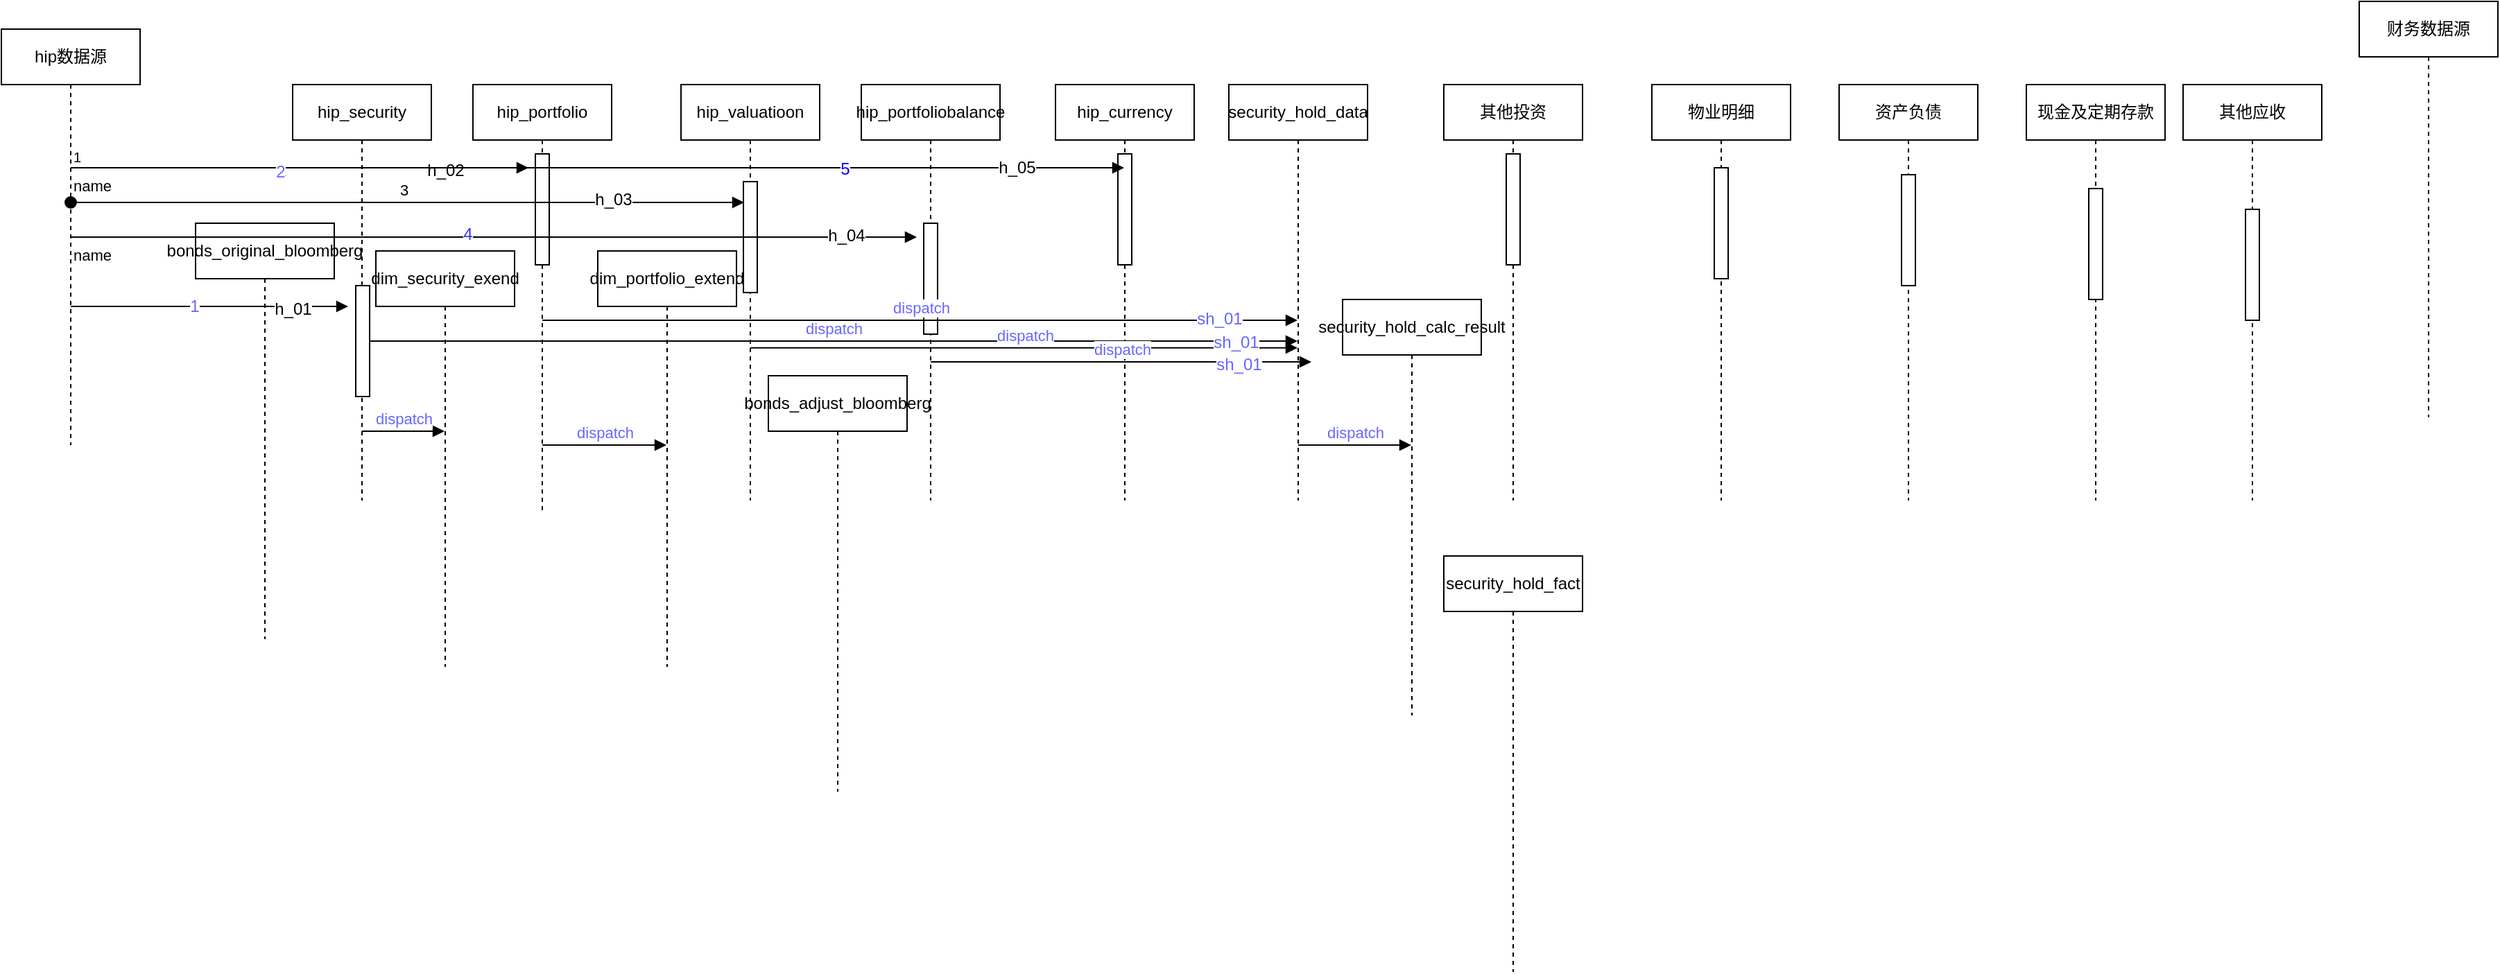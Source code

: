 <mxfile version="10.6.7" type="github"><diagram id="uT3CLybLZjLQZRfeTOW8" name="Page-1"><mxGraphModel dx="2221" dy="765" grid="1" gridSize="10" guides="1" tooltips="1" connect="1" arrows="1" fold="1" page="1" pageScale="1" pageWidth="827" pageHeight="1169" math="0" shadow="0"><root><mxCell id="0"/><mxCell id="1" parent="0"/><mxCell id="I_hjx8SIUlTRmeIp3hHr-35" value="hip_security" style="shape=umlLifeline;perimeter=lifelinePerimeter;whiteSpace=wrap;html=1;container=1;collapsible=0;recursiveResize=0;outlineConnect=0;" parent="1" vertex="1"><mxGeometry x="20" y="80" width="100" height="300" as="geometry"/></mxCell><mxCell id="xkbOIXx2KpeVw_-usp2e-5" value="" style="html=1;points=[];perimeter=orthogonalPerimeter;" parent="I_hjx8SIUlTRmeIp3hHr-35" vertex="1"><mxGeometry x="45.5" y="145" width="10" height="80" as="geometry"/></mxCell><mxCell id="I_hjx8SIUlTRmeIp3hHr-40" value="bonds_adjust_bloomberg" style="shape=umlLifeline;perimeter=lifelinePerimeter;whiteSpace=wrap;html=1;container=1;collapsible=0;recursiveResize=0;outlineConnect=0;" parent="1" vertex="1"><mxGeometry x="363" y="290" width="100" height="300" as="geometry"/></mxCell><mxCell id="I_hjx8SIUlTRmeIp3hHr-41" value="其他投资" style="shape=umlLifeline;perimeter=lifelinePerimeter;whiteSpace=wrap;html=1;container=1;collapsible=0;recursiveResize=0;outlineConnect=0;" parent="1" vertex="1"><mxGeometry x="850" y="80" width="100" height="300" as="geometry"/></mxCell><mxCell id="-6rBEY7QaX1mFlBrEW5k-1" value="" style="html=1;points=[];perimeter=orthogonalPerimeter;fontColor=#6666FF;" vertex="1" parent="I_hjx8SIUlTRmeIp3hHr-41"><mxGeometry x="45" y="50" width="10" height="80" as="geometry"/></mxCell><mxCell id="I_hjx8SIUlTRmeIp3hHr-42" value="hip_currency" style="shape=umlLifeline;perimeter=lifelinePerimeter;whiteSpace=wrap;html=1;container=1;collapsible=0;recursiveResize=0;outlineConnect=0;" parent="1" vertex="1"><mxGeometry x="570" y="80" width="100" height="300" as="geometry"/></mxCell><mxCell id="xkbOIXx2KpeVw_-usp2e-34" value="" style="html=1;points=[];perimeter=orthogonalPerimeter;" parent="I_hjx8SIUlTRmeIp3hHr-42" vertex="1"><mxGeometry x="45" y="50" width="10" height="80" as="geometry"/></mxCell><mxCell id="I_hjx8SIUlTRmeIp3hHr-43" value="hip_portfolio" style="shape=umlLifeline;perimeter=lifelinePerimeter;whiteSpace=wrap;html=1;container=1;collapsible=0;recursiveResize=0;outlineConnect=0;" parent="1" vertex="1"><mxGeometry x="150" y="80" width="100" height="310" as="geometry"/></mxCell><mxCell id="I_hjx8SIUlTRmeIp3hHr-44" value="hip_valuatioon" style="shape=umlLifeline;perimeter=lifelinePerimeter;whiteSpace=wrap;html=1;container=1;collapsible=0;recursiveResize=0;outlineConnect=0;" parent="1" vertex="1"><mxGeometry x="300" y="80" width="100" height="300" as="geometry"/></mxCell><mxCell id="xkbOIXx2KpeVw_-usp2e-10" value="" style="html=1;points=[];perimeter=orthogonalPerimeter;" parent="I_hjx8SIUlTRmeIp3hHr-44" vertex="1"><mxGeometry x="45" y="70" width="10" height="80" as="geometry"/></mxCell><mxCell id="I_hjx8SIUlTRmeIp3hHr-45" value="security_hold_fact" style="shape=umlLifeline;perimeter=lifelinePerimeter;whiteSpace=wrap;html=1;container=1;collapsible=0;recursiveResize=0;outlineConnect=0;" parent="1" vertex="1"><mxGeometry x="850" y="420" width="100" height="300" as="geometry"/></mxCell><mxCell id="I_hjx8SIUlTRmeIp3hHr-46" value="security_hold_data" style="shape=umlLifeline;perimeter=lifelinePerimeter;whiteSpace=wrap;html=1;container=1;collapsible=0;recursiveResize=0;outlineConnect=0;" parent="1" vertex="1"><mxGeometry x="695" y="80" width="100" height="300" as="geometry"/></mxCell><mxCell id="I_hjx8SIUlTRmeIp3hHr-47" value="现金及定期存款" style="shape=umlLifeline;perimeter=lifelinePerimeter;whiteSpace=wrap;html=1;container=1;collapsible=0;recursiveResize=0;outlineConnect=0;" parent="1" vertex="1"><mxGeometry x="1270" y="80" width="100" height="300" as="geometry"/></mxCell><mxCell id="-6rBEY7QaX1mFlBrEW5k-6" value="" style="html=1;points=[];perimeter=orthogonalPerimeter;fontColor=#6666FF;" vertex="1" parent="I_hjx8SIUlTRmeIp3hHr-47"><mxGeometry x="45" y="75" width="10" height="80" as="geometry"/></mxCell><mxCell id="I_hjx8SIUlTRmeIp3hHr-48" value="dim_portfolio_extend" style="shape=umlLifeline;perimeter=lifelinePerimeter;whiteSpace=wrap;html=1;container=1;collapsible=0;recursiveResize=0;outlineConnect=0;" parent="1" vertex="1"><mxGeometry x="240" y="200" width="100" height="300" as="geometry"/></mxCell><mxCell id="I_hjx8SIUlTRmeIp3hHr-50" value="dim_security_exend" style="shape=umlLifeline;perimeter=lifelinePerimeter;whiteSpace=wrap;html=1;container=1;collapsible=0;recursiveResize=0;outlineConnect=0;" parent="1" vertex="1"><mxGeometry x="80" y="200" width="100" height="300" as="geometry"/></mxCell><mxCell id="I_hjx8SIUlTRmeIp3hHr-51" value="security_hold_calc_result" style="shape=umlLifeline;perimeter=lifelinePerimeter;whiteSpace=wrap;html=1;container=1;collapsible=0;recursiveResize=0;outlineConnect=0;" parent="1" vertex="1"><mxGeometry x="777" y="235" width="100" height="300" as="geometry"/></mxCell><mxCell id="I_hjx8SIUlTRmeIp3hHr-57" value="物业明细" style="shape=umlLifeline;perimeter=lifelinePerimeter;whiteSpace=wrap;html=1;container=1;collapsible=0;recursiveResize=0;outlineConnect=0;" parent="1" vertex="1"><mxGeometry x="1000" y="80" width="100" height="300" as="geometry"/></mxCell><mxCell id="-6rBEY7QaX1mFlBrEW5k-4" value="" style="html=1;points=[];perimeter=orthogonalPerimeter;fontColor=#6666FF;" vertex="1" parent="I_hjx8SIUlTRmeIp3hHr-57"><mxGeometry x="45" y="60" width="10" height="80" as="geometry"/></mxCell><mxCell id="I_hjx8SIUlTRmeIp3hHr-59" value="其他应收" style="shape=umlLifeline;perimeter=lifelinePerimeter;whiteSpace=wrap;html=1;container=1;collapsible=0;recursiveResize=0;outlineConnect=0;" parent="1" vertex="1"><mxGeometry x="1383" y="80" width="100" height="300" as="geometry"/></mxCell><mxCell id="-6rBEY7QaX1mFlBrEW5k-7" value="" style="html=1;points=[];perimeter=orthogonalPerimeter;fontColor=#6666FF;" vertex="1" parent="I_hjx8SIUlTRmeIp3hHr-59"><mxGeometry x="45" y="90" width="10" height="80" as="geometry"/></mxCell><mxCell id="I_hjx8SIUlTRmeIp3hHr-60" value="资产负债" style="shape=umlLifeline;perimeter=lifelinePerimeter;whiteSpace=wrap;html=1;container=1;collapsible=0;recursiveResize=0;outlineConnect=0;" parent="1" vertex="1"><mxGeometry x="1135" y="80" width="100" height="300" as="geometry"/></mxCell><mxCell id="-6rBEY7QaX1mFlBrEW5k-5" value="" style="html=1;points=[];perimeter=orthogonalPerimeter;fontColor=#6666FF;" vertex="1" parent="I_hjx8SIUlTRmeIp3hHr-60"><mxGeometry x="45" y="65" width="10" height="80" as="geometry"/></mxCell><mxCell id="I_hjx8SIUlTRmeIp3hHr-49" value="hip_portfoliobalance" style="shape=umlLifeline;perimeter=lifelinePerimeter;whiteSpace=wrap;html=1;container=1;collapsible=0;recursiveResize=0;outlineConnect=0;" parent="1" vertex="1"><mxGeometry x="430" y="80" width="100" height="300" as="geometry"/></mxCell><mxCell id="xkbOIXx2KpeVw_-usp2e-21" value="" style="html=1;points=[];perimeter=orthogonalPerimeter;" parent="I_hjx8SIUlTRmeIp3hHr-49" vertex="1"><mxGeometry x="45" y="100" width="10" height="80" as="geometry"/></mxCell><mxCell id="I_hjx8SIUlTRmeIp3hHr-56" value="bonds_original_bloomberg" style="shape=umlLifeline;perimeter=lifelinePerimeter;whiteSpace=wrap;html=1;container=1;collapsible=0;recursiveResize=0;outlineConnect=0;" parent="1" vertex="1"><mxGeometry x="-50" y="180" width="100" height="300" as="geometry"/></mxCell><mxCell id="xkbOIXx2KpeVw_-usp2e-2" value="hip数据源" style="shape=umlLifeline;perimeter=lifelinePerimeter;whiteSpace=wrap;html=1;container=1;collapsible=0;recursiveResize=0;outlineConnect=0;" parent="1" vertex="1"><mxGeometry x="-190" y="40" width="100" height="300" as="geometry"/></mxCell><mxCell id="xkbOIXx2KpeVw_-usp2e-15" value="" style="html=1;verticalAlign=bottom;endArrow=block;" parent="xkbOIXx2KpeVw_-usp2e-2" edge="1"><mxGeometry width="80" relative="1" as="geometry"><mxPoint x="50" y="100" as="sourcePoint"/><mxPoint x="380" y="100" as="targetPoint"/></mxGeometry></mxCell><mxCell id="xkbOIXx2KpeVw_-usp2e-16" value="h_02" style="text;html=1;resizable=0;points=[];align=center;verticalAlign=middle;labelBackgroundColor=#ffffff;" parent="xkbOIXx2KpeVw_-usp2e-15" vertex="1" connectable="0"><mxGeometry x="0.636" y="-2" relative="1" as="geometry"><mxPoint as="offset"/></mxGeometry></mxCell><mxCell id="xkbOIXx2KpeVw_-usp2e-29" value="2" style="text;html=1;resizable=0;points=[];align=center;verticalAlign=middle;labelBackgroundColor=#ffffff;" parent="xkbOIXx2KpeVw_-usp2e-15" vertex="1" connectable="0"><mxGeometry x="-0.079" y="-2" relative="1" as="geometry"><mxPoint as="offset"/></mxGeometry></mxCell><mxCell id="xkbOIXx2KpeVw_-usp2e-8" value="" style="html=1;points=[];perimeter=orthogonalPerimeter;" parent="1" vertex="1"><mxGeometry x="195" y="130" width="10" height="80" as="geometry"/></mxCell><mxCell id="xkbOIXx2KpeVw_-usp2e-11" value="3" style="html=1;verticalAlign=bottom;startArrow=oval;endArrow=block;startSize=8;" parent="1" edge="1"><mxGeometry x="-0.011" relative="1" as="geometry"><mxPoint x="-140" y="165" as="sourcePoint"/><mxPoint x="345.5" y="165" as="targetPoint"/><Array as="points"/><mxPoint as="offset"/></mxGeometry></mxCell><mxCell id="xkbOIXx2KpeVw_-usp2e-13" value="h_03" style="text;html=1;resizable=0;points=[];align=center;verticalAlign=middle;labelBackgroundColor=#ffffff;" parent="xkbOIXx2KpeVw_-usp2e-11" vertex="1" connectable="0"><mxGeometry x="0.609" y="2" relative="1" as="geometry"><mxPoint as="offset"/></mxGeometry></mxCell><mxCell id="xkbOIXx2KpeVw_-usp2e-19" value="" style="html=1;verticalAlign=bottom;endArrow=block;" parent="1" source="xkbOIXx2KpeVw_-usp2e-2" edge="1"><mxGeometry width="80" relative="1" as="geometry"><mxPoint x="-190" y="710" as="sourcePoint"/><mxPoint x="60" y="240" as="targetPoint"/></mxGeometry></mxCell><mxCell id="xkbOIXx2KpeVw_-usp2e-20" value="h_01" style="text;html=1;resizable=0;points=[];align=center;verticalAlign=middle;labelBackgroundColor=#ffffff;" parent="xkbOIXx2KpeVw_-usp2e-19" vertex="1" connectable="0"><mxGeometry x="0.601" y="-2" relative="1" as="geometry"><mxPoint as="offset"/></mxGeometry></mxCell><mxCell id="xkbOIXx2KpeVw_-usp2e-28" value="1" style="text;html=1;resizable=0;points=[];align=center;verticalAlign=middle;labelBackgroundColor=#ffffff;fontColor=#6666FF;" parent="xkbOIXx2KpeVw_-usp2e-19" vertex="1" connectable="0"><mxGeometry x="-0.127" relative="1" as="geometry"><mxPoint x="1" as="offset"/></mxGeometry></mxCell><mxCell id="xkbOIXx2KpeVw_-usp2e-24" value="name" style="endArrow=block;endFill=1;html=1;edgeStyle=orthogonalEdgeStyle;align=left;verticalAlign=top;" parent="1" source="xkbOIXx2KpeVw_-usp2e-2" edge="1"><mxGeometry x="-1" relative="1" as="geometry"><mxPoint x="-190" y="710" as="sourcePoint"/><mxPoint x="470" y="190" as="targetPoint"/></mxGeometry></mxCell><mxCell id="xkbOIXx2KpeVw_-usp2e-25" value="" style="resizable=0;html=1;align=left;verticalAlign=bottom;labelBackgroundColor=#ffffff;fontSize=10;" parent="xkbOIXx2KpeVw_-usp2e-24" connectable="0" vertex="1"><mxGeometry x="-1" relative="1" as="geometry"/></mxCell><mxCell id="xkbOIXx2KpeVw_-usp2e-26" value="h_04" style="text;html=1;resizable=0;points=[];align=center;verticalAlign=middle;labelBackgroundColor=#ffffff;" parent="xkbOIXx2KpeVw_-usp2e-24" vertex="1" connectable="0"><mxGeometry x="0.83" y="1" relative="1" as="geometry"><mxPoint x="1" as="offset"/></mxGeometry></mxCell><mxCell id="xkbOIXx2KpeVw_-usp2e-31" value="4" style="text;html=1;resizable=0;points=[];align=center;verticalAlign=middle;labelBackgroundColor=#ffffff;fontColor=#3333FF;" parent="xkbOIXx2KpeVw_-usp2e-24" vertex="1" connectable="0"><mxGeometry x="-0.068" y="2" relative="1" as="geometry"><mxPoint x="1" as="offset"/></mxGeometry></mxCell><mxCell id="xkbOIXx2KpeVw_-usp2e-32" value="name" style="endArrow=block;endFill=1;html=1;edgeStyle=orthogonalEdgeStyle;align=left;verticalAlign=top;" parent="1" source="xkbOIXx2KpeVw_-usp2e-2" target="I_hjx8SIUlTRmeIp3hHr-42" edge="1"><mxGeometry x="-1" relative="1" as="geometry"><mxPoint x="-190" y="710" as="sourcePoint"/><mxPoint x="-30" y="710" as="targetPoint"/><Array as="points"><mxPoint x="-60" y="140"/><mxPoint x="-60" y="140"/></Array></mxGeometry></mxCell><mxCell id="xkbOIXx2KpeVw_-usp2e-33" value="1" style="resizable=0;html=1;align=left;verticalAlign=bottom;labelBackgroundColor=#ffffff;fontSize=10;" parent="xkbOIXx2KpeVw_-usp2e-32" connectable="0" vertex="1"><mxGeometry x="-1" relative="1" as="geometry"/></mxCell><mxCell id="xkbOIXx2KpeVw_-usp2e-35" value="h_05" style="text;html=1;resizable=0;points=[];align=center;verticalAlign=middle;labelBackgroundColor=#ffffff;" parent="xkbOIXx2KpeVw_-usp2e-32" vertex="1" connectable="0"><mxGeometry x="0.796" relative="1" as="geometry"><mxPoint as="offset"/></mxGeometry></mxCell><mxCell id="xkbOIXx2KpeVw_-usp2e-36" value="5" style="text;html=1;resizable=0;points=[];align=center;verticalAlign=middle;labelBackgroundColor=#ffffff;fontColor=#0000FF;" parent="xkbOIXx2KpeVw_-usp2e-32" vertex="1" connectable="0"><mxGeometry x="0.467" y="-1" relative="1" as="geometry"><mxPoint x="1" as="offset"/></mxGeometry></mxCell><mxCell id="xkbOIXx2KpeVw_-usp2e-37" value="2" style="text;html=1;resizable=0;points=[];align=center;verticalAlign=middle;labelBackgroundColor=#ffffff;fontColor=#6666FF;" parent="xkbOIXx2KpeVw_-usp2e-32" vertex="1" connectable="0"><mxGeometry x="-0.604" y="-3" relative="1" as="geometry"><mxPoint as="offset"/></mxGeometry></mxCell><mxCell id="xkbOIXx2KpeVw_-usp2e-38" value="dispatch" style="html=1;verticalAlign=bottom;endArrow=block;fontColor=#6666FF;" parent="1" source="xkbOIXx2KpeVw_-usp2e-5" target="I_hjx8SIUlTRmeIp3hHr-46" edge="1"><mxGeometry width="80" relative="1" as="geometry"><mxPoint x="-190" y="710" as="sourcePoint"/><mxPoint x="-110" y="710" as="targetPoint"/></mxGeometry></mxCell><mxCell id="xkbOIXx2KpeVw_-usp2e-39" value="dispatch" style="html=1;verticalAlign=bottom;endArrow=block;fontColor=#6666FF;" parent="1" target="I_hjx8SIUlTRmeIp3hHr-46" edge="1"><mxGeometry width="80" relative="1" as="geometry"><mxPoint x="200" y="250" as="sourcePoint"/><mxPoint x="-110" y="710" as="targetPoint"/></mxGeometry></mxCell><mxCell id="xkbOIXx2KpeVw_-usp2e-42" value="sh_01" style="text;html=1;resizable=0;points=[];align=center;verticalAlign=middle;labelBackgroundColor=#ffffff;fontColor=#6666FF;" parent="xkbOIXx2KpeVw_-usp2e-39" vertex="1" connectable="0"><mxGeometry x="0.792" y="1" relative="1" as="geometry"><mxPoint as="offset"/></mxGeometry></mxCell><mxCell id="xkbOIXx2KpeVw_-usp2e-40" value="dispatch" style="html=1;verticalAlign=bottom;endArrow=block;fontColor=#6666FF;exitX=0.5;exitY=0.633;exitDx=0;exitDy=0;exitPerimeter=0;" parent="1" source="I_hjx8SIUlTRmeIp3hHr-44" target="I_hjx8SIUlTRmeIp3hHr-46" edge="1"><mxGeometry width="80" relative="1" as="geometry"><mxPoint x="-190" y="710" as="sourcePoint"/><mxPoint x="-110" y="710" as="targetPoint"/></mxGeometry></mxCell><mxCell id="xkbOIXx2KpeVw_-usp2e-43" value="sh_01" style="text;html=1;resizable=0;points=[];align=center;verticalAlign=middle;labelBackgroundColor=#ffffff;fontColor=#6666FF;" parent="xkbOIXx2KpeVw_-usp2e-40" vertex="1" connectable="0"><mxGeometry x="0.774" y="4" relative="1" as="geometry"><mxPoint as="offset"/></mxGeometry></mxCell><mxCell id="xkbOIXx2KpeVw_-usp2e-41" value="dispatch" style="html=1;verticalAlign=bottom;endArrow=block;fontColor=#6666FF;" parent="1" source="I_hjx8SIUlTRmeIp3hHr-49" edge="1"><mxGeometry width="80" relative="1" as="geometry"><mxPoint x="360" y="280" as="sourcePoint"/><mxPoint x="754.5" y="280" as="targetPoint"/></mxGeometry></mxCell><mxCell id="xkbOIXx2KpeVw_-usp2e-44" value="sh_01" style="text;html=1;resizable=0;points=[];align=center;verticalAlign=middle;labelBackgroundColor=#ffffff;fontColor=#6666FF;" parent="xkbOIXx2KpeVw_-usp2e-41" vertex="1" connectable="0"><mxGeometry x="0.618" y="-2" relative="1" as="geometry"><mxPoint as="offset"/></mxGeometry></mxCell><mxCell id="xkbOIXx2KpeVw_-usp2e-45" value="dispatch" style="html=1;verticalAlign=bottom;endArrow=block;fontColor=#6666FF;" parent="1" source="I_hjx8SIUlTRmeIp3hHr-35" target="I_hjx8SIUlTRmeIp3hHr-50" edge="1"><mxGeometry width="80" relative="1" as="geometry"><mxPoint x="-190" y="710" as="sourcePoint"/><mxPoint x="-110" y="710" as="targetPoint"/><Array as="points"><mxPoint x="100" y="330"/></Array></mxGeometry></mxCell><mxCell id="xkbOIXx2KpeVw_-usp2e-46" value="dispatch" style="html=1;verticalAlign=bottom;endArrow=block;fontColor=#6666FF;" parent="1" target="I_hjx8SIUlTRmeIp3hHr-48" edge="1"><mxGeometry width="80" relative="1" as="geometry"><mxPoint x="200" y="340" as="sourcePoint"/><mxPoint x="139.5" y="340" as="targetPoint"/><Array as="points"/></mxGeometry></mxCell><mxCell id="xkbOIXx2KpeVw_-usp2e-47" value="dispatch" style="html=1;verticalAlign=bottom;endArrow=block;fontColor=#6666FF;" parent="1" source="I_hjx8SIUlTRmeIp3hHr-46" target="I_hjx8SIUlTRmeIp3hHr-51" edge="1"><mxGeometry width="80" relative="1" as="geometry"><mxPoint x="-190" y="770" as="sourcePoint"/><mxPoint x="-110" y="770" as="targetPoint"/><Array as="points"><mxPoint x="770" y="340"/><mxPoint x="780" y="340"/></Array></mxGeometry></mxCell><mxCell id="xkbOIXx2KpeVw_-usp2e-48" value="财务数据源" style="shape=umlLifeline;perimeter=lifelinePerimeter;whiteSpace=wrap;html=1;container=1;collapsible=0;recursiveResize=0;outlineConnect=0;" parent="1" vertex="1"><mxGeometry x="1510" y="20" width="100" height="300" as="geometry"/></mxCell></root></mxGraphModel></diagram></mxfile>